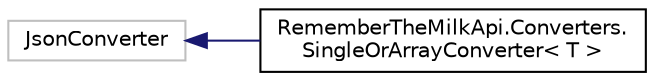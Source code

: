 digraph "Graphical Class Hierarchy"
{
 // LATEX_PDF_SIZE
  edge [fontname="Helvetica",fontsize="10",labelfontname="Helvetica",labelfontsize="10"];
  node [fontname="Helvetica",fontsize="10",shape=record];
  rankdir="LR";
  Node16 [label="JsonConverter",height=0.2,width=0.4,color="grey75", fillcolor="white", style="filled",tooltip=" "];
  Node16 -> Node0 [dir="back",color="midnightblue",fontsize="10",style="solid",fontname="Helvetica"];
  Node0 [label="RememberTheMilkApi.Converters.\lSingleOrArrayConverter\< T \>",height=0.2,width=0.4,color="black", fillcolor="white", style="filled",URL="$class_remember_the_milk_api_1_1_converters_1_1_single_or_array_converter.html",tooltip=" "];
}
